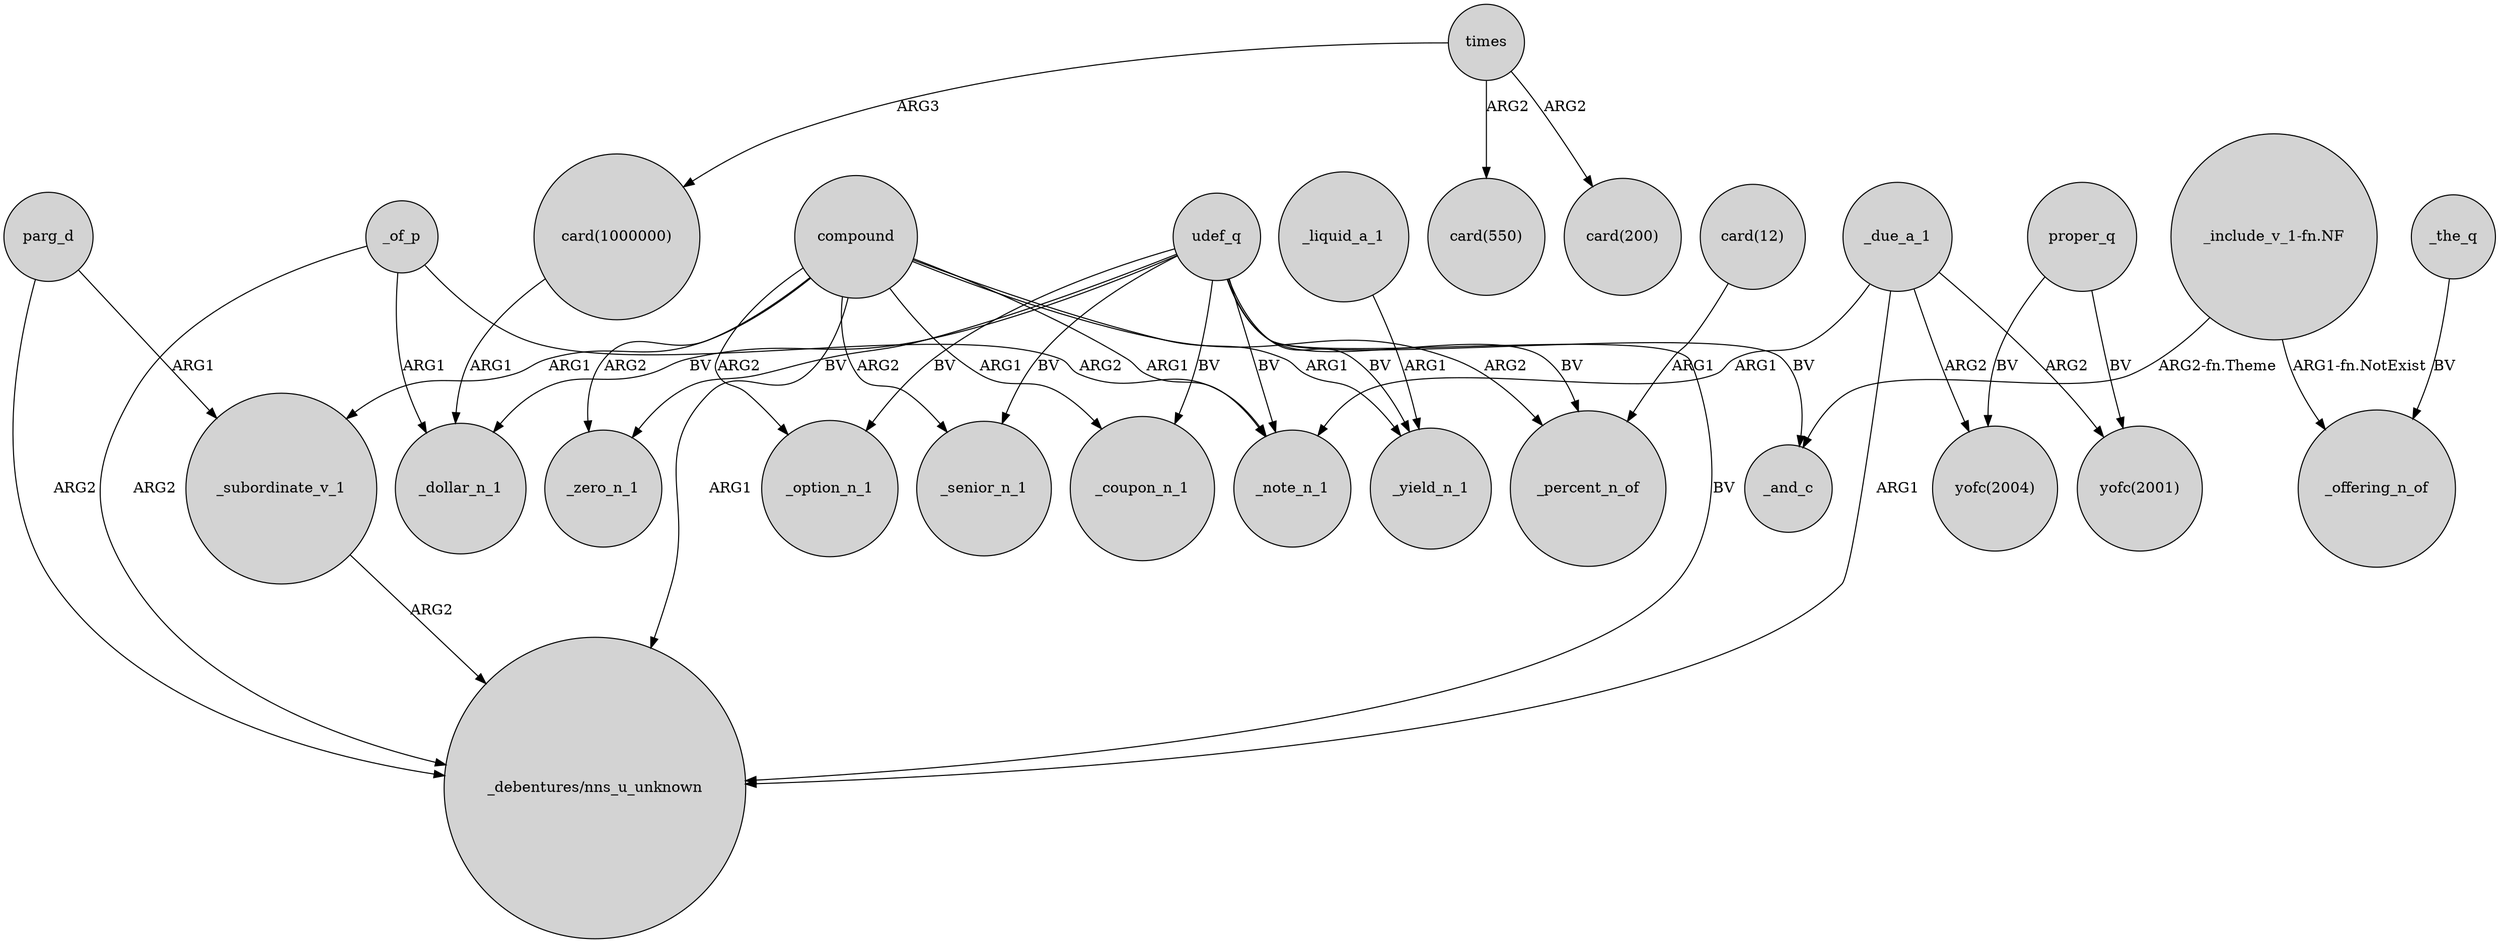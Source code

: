 digraph {
	node [shape=circle style=filled]
	_due_a_1 -> "_debentures/nns_u_unknown" [label=ARG1]
	compound -> _coupon_n_1 [label=ARG1]
	"card(1000000)" -> _dollar_n_1 [label=ARG1]
	udef_q -> _zero_n_1 [label=BV]
	_of_p -> "_debentures/nns_u_unknown" [label=ARG2]
	compound -> _note_n_1 [label=ARG1]
	udef_q -> _option_n_1 [label=BV]
	_due_a_1 -> "yofc(2001)" [label=ARG2]
	_of_p -> _dollar_n_1 [label=ARG1]
	_of_p -> _note_n_1 [label=ARG2]
	compound -> _yield_n_1 [label=ARG1]
	parg_d -> "_debentures/nns_u_unknown" [label=ARG2]
	compound -> "_debentures/nns_u_unknown" [label=ARG1]
	compound -> _percent_n_of [label=ARG2]
	times -> "card(550)" [label=ARG2]
	"_include_v_1-fn.NF" -> _offering_n_of [label="ARG1-fn.NotExist"]
	udef_q -> _senior_n_1 [label=BV]
	_the_q -> _offering_n_of [label=BV]
	compound -> _option_n_1 [label=ARG2]
	_due_a_1 -> "yofc(2004)" [label=ARG2]
	times -> "card(200)" [label=ARG2]
	times -> "card(1000000)" [label=ARG3]
	compound -> _subordinate_v_1 [label=ARG1]
	parg_d -> _subordinate_v_1 [label=ARG1]
	udef_q -> "_debentures/nns_u_unknown" [label=BV]
	compound -> _senior_n_1 [label=ARG2]
	compound -> _zero_n_1 [label=ARG2]
	proper_q -> "yofc(2001)" [label=BV]
	"_include_v_1-fn.NF" -> _and_c [label="ARG2-fn.Theme"]
	"card(12)" -> _percent_n_of [label=ARG1]
	_due_a_1 -> _note_n_1 [label=ARG1]
	proper_q -> "yofc(2004)" [label=BV]
	udef_q -> _percent_n_of [label=BV]
	udef_q -> _and_c [label=BV]
	_liquid_a_1 -> _yield_n_1 [label=ARG1]
	udef_q -> _coupon_n_1 [label=BV]
	udef_q -> _yield_n_1 [label=BV]
	udef_q -> _note_n_1 [label=BV]
	udef_q -> _dollar_n_1 [label=BV]
	_subordinate_v_1 -> "_debentures/nns_u_unknown" [label=ARG2]
}
